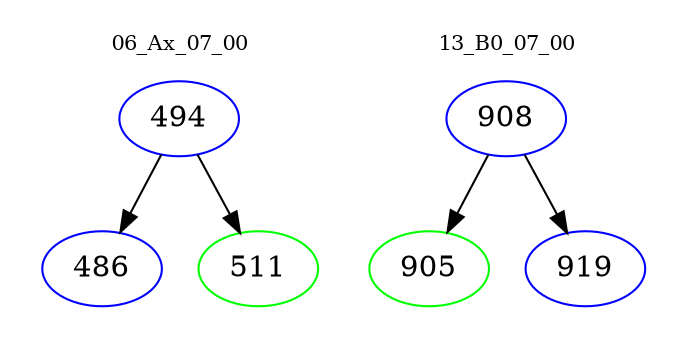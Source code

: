 digraph{
subgraph cluster_0 {
color = white
label = "06_Ax_07_00";
fontsize=10;
T0_494 [label="494", color="blue"]
T0_494 -> T0_486 [color="black"]
T0_486 [label="486", color="blue"]
T0_494 -> T0_511 [color="black"]
T0_511 [label="511", color="green"]
}
subgraph cluster_1 {
color = white
label = "13_B0_07_00";
fontsize=10;
T1_908 [label="908", color="blue"]
T1_908 -> T1_905 [color="black"]
T1_905 [label="905", color="green"]
T1_908 -> T1_919 [color="black"]
T1_919 [label="919", color="blue"]
}
}
